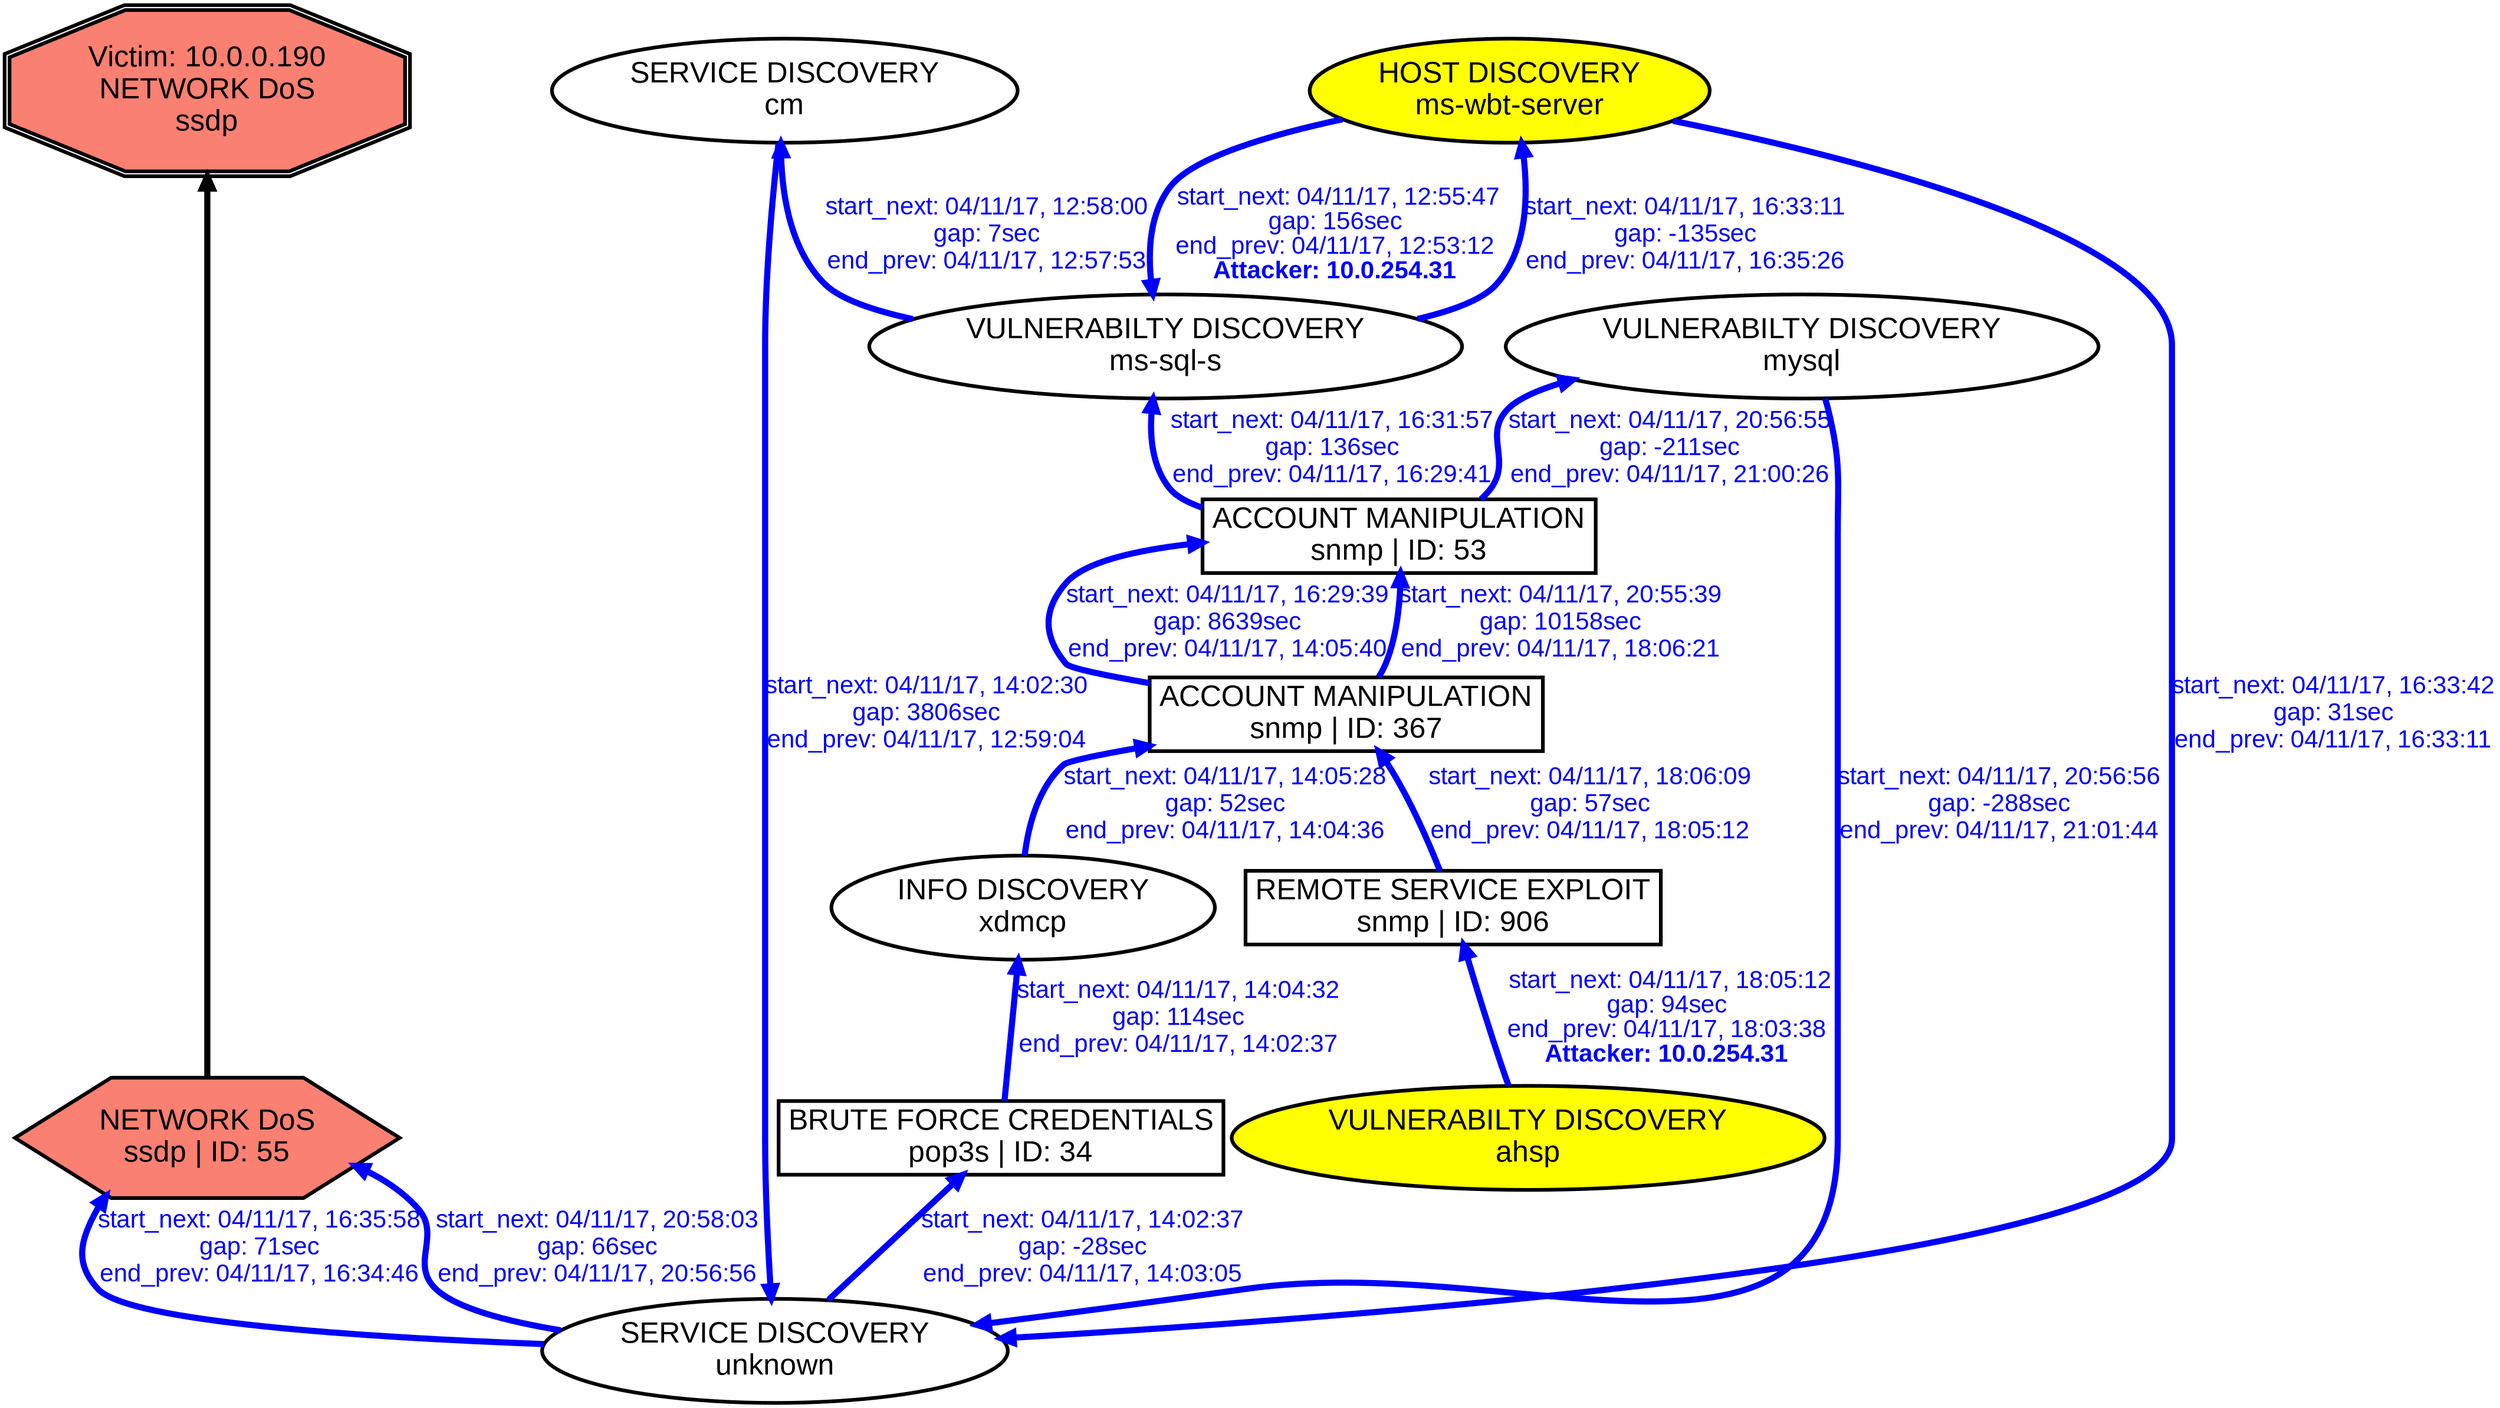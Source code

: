 digraph NETWORKDOSssdp {
rankdir="BT"; 
 graph [ nodesep="0.1", ranksep="0.02"] 
 node [ fontname=Arial, fontsize=24,penwidth=3]; 
 edge [ fontname=Arial, fontsize=20,penwidth=5 ];
"Victim: 10.0.0.190
NETWORK DoS
ssdp" [shape=doubleoctagon, style=filled, fillcolor=salmon];
{ rank = max; "Victim: 10.0.0.190
NETWORK DoS
ssdp"}
"NETWORK DoS
ssdp | ID: 55" -> "Victim: 10.0.0.190
NETWORK DoS
ssdp"
"NETWORK DoS
ssdp | ID: 55" [style=filled, fillcolor= salmon]
{ rank=same; "NETWORK DoS
ssdp | ID: 55"}
"HOST DISCOVERY
ms-wbt-server" [style=filled, fillcolor= yellow]
"HOST DISCOVERY
ms-wbt-server" -> "VULNERABILTY DISCOVERY
ms-sql-s" [ color=blue] [label=<<font color="blue"> start_next: 04/11/17, 12:55:47<br/>gap: 156sec<br/>end_prev: 04/11/17, 12:53:12</font><br/><font color="blue"><b>Attacker: 10.0.254.31</b></font>>]
"VULNERABILTY DISCOVERY
ms-sql-s" -> "SERVICE DISCOVERY
cm" [ label="start_next: 04/11/17, 12:58:00
gap: 7sec
end_prev: 04/11/17, 12:57:53"][ fontcolor="blue" color=blue]
"SERVICE DISCOVERY
cm" -> "SERVICE DISCOVERY
unknown" [ label="start_next: 04/11/17, 14:02:30
gap: 3806sec
end_prev: 04/11/17, 12:59:04"][ fontcolor="blue" color=blue]
"SERVICE DISCOVERY
unknown" -> "BRUTE FORCE CREDENTIALS
pop3s | ID: 34" [ label="start_next: 04/11/17, 14:02:37
gap: -28sec
end_prev: 04/11/17, 14:03:05"][ fontcolor="blue" color=blue]
"BRUTE FORCE CREDENTIALS
pop3s | ID: 34" -> "INFO DISCOVERY
xdmcp" [ label="start_next: 04/11/17, 14:04:32
gap: 114sec
end_prev: 04/11/17, 14:02:37"][ fontcolor="blue" color=blue]
"INFO DISCOVERY
xdmcp" -> "ACCOUNT MANIPULATION
snmp | ID: 367" [ label="start_next: 04/11/17, 14:05:28
gap: 52sec
end_prev: 04/11/17, 14:04:36"][ fontcolor="blue" color=blue]
"ACCOUNT MANIPULATION
snmp | ID: 367" -> "ACCOUNT MANIPULATION
snmp | ID: 53" [ label="start_next: 04/11/17, 16:29:39
gap: 8639sec
end_prev: 04/11/17, 14:05:40"][ fontcolor="blue" color=blue]
"ACCOUNT MANIPULATION
snmp | ID: 53" -> "VULNERABILTY DISCOVERY
ms-sql-s" [ label="start_next: 04/11/17, 16:31:57
gap: 136sec
end_prev: 04/11/17, 16:29:41"][ fontcolor="blue" color=blue]
"VULNERABILTY DISCOVERY
ms-sql-s" -> "HOST DISCOVERY
ms-wbt-server" [ label="start_next: 04/11/17, 16:33:11
gap: -135sec
end_prev: 04/11/17, 16:35:26"][ fontcolor="blue" color=blue]
"HOST DISCOVERY
ms-wbt-server" -> "SERVICE DISCOVERY
unknown" [ label="start_next: 04/11/17, 16:33:42
gap: 31sec
end_prev: 04/11/17, 16:33:11"][ fontcolor="blue" color=blue]
"SERVICE DISCOVERY
unknown" -> "NETWORK DoS
ssdp | ID: 55" [ label="start_next: 04/11/17, 16:35:58
gap: 71sec
end_prev: 04/11/17, 16:34:46"][ fontcolor="blue" color=blue]
"VULNERABILTY DISCOVERY
ahsp" [style=filled, fillcolor= yellow]
"VULNERABILTY DISCOVERY
ahsp" -> "REMOTE SERVICE EXPLOIT
snmp | ID: 906" [ color=blue] [label=<<font color="blue"> start_next: 04/11/17, 18:05:12<br/>gap: 94sec<br/>end_prev: 04/11/17, 18:03:38</font><br/><font color="blue"><b>Attacker: 10.0.254.31</b></font>>]
"REMOTE SERVICE EXPLOIT
snmp | ID: 906" -> "ACCOUNT MANIPULATION
snmp | ID: 367" [ label="start_next: 04/11/17, 18:06:09
gap: 57sec
end_prev: 04/11/17, 18:05:12"][ fontcolor="blue" color=blue]
"ACCOUNT MANIPULATION
snmp | ID: 367" -> "ACCOUNT MANIPULATION
snmp | ID: 53" [ label="start_next: 04/11/17, 20:55:39
gap: 10158sec
end_prev: 04/11/17, 18:06:21"][ fontcolor="blue" color=blue]
"ACCOUNT MANIPULATION
snmp | ID: 53" -> "VULNERABILTY DISCOVERY
mysql" [ label="start_next: 04/11/17, 20:56:55
gap: -211sec
end_prev: 04/11/17, 21:00:26"][ fontcolor="blue" color=blue]
"VULNERABILTY DISCOVERY
mysql" -> "SERVICE DISCOVERY
unknown" [ label="start_next: 04/11/17, 20:56:56
gap: -288sec
end_prev: 04/11/17, 21:01:44"][ fontcolor="blue" color=blue]
"SERVICE DISCOVERY
unknown" -> "NETWORK DoS
ssdp | ID: 55" [ label="start_next: 04/11/17, 20:58:03
gap: 66sec
end_prev: 04/11/17, 20:56:56"][ fontcolor="blue" color=blue]
"HOST DISCOVERY
ms-wbt-server" [shape=oval]
"HOST DISCOVERY
ms-wbt-server" [tooltip="ET SCAN Behavioral Unusually fast Terminal Server Traffic Potential Scan or Infection (Inbound)"]
"VULNERABILTY DISCOVERY
ms-sql-s" [shape=oval]
"VULNERABILTY DISCOVERY
ms-sql-s" [tooltip="ET POLICY Suspicious inbound to mySQL port 3306
ET POLICY Suspicious inbound to mSQL port 4333
ET POLICY Suspicious inbound to MSSQL port 1433
ET POLICY Suspicious inbound to Oracle SQL port 1521
ET POLICY Suspicious inbound to PostgreSQL port 5432"]
"SERVICE DISCOVERY
cm" [shape=oval]
"SERVICE DISCOVERY
cm" [tooltip="ET SCAN Potential VNC Scan 5900-5920"]
"SERVICE DISCOVERY
unknown" [shape=oval]
"SERVICE DISCOVERY
unknown" [tooltip="ET SCAN Potential VNC Scan 5800-5820
ET SCAN Potential VNC Scan 5900-5920
ET SCAN Behavioral Unusual Port 139 traffic Potential Scan or Infection"]
"BRUTE FORCE CREDENTIALS
pop3s | ID: 34" [shape=box]
"BRUTE FORCE CREDENTIALS
pop3s | ID: 34" [tooltip="ET SCAN Rapid POP3S Connections - Possible Brute Force Attack"]
"INFO DISCOVERY
xdmcp" [shape=oval]
"INFO DISCOVERY
xdmcp" [tooltip="GPL RPC xdmcp info query"]
"ACCOUNT MANIPULATION
snmp | ID: 367" [shape=box]
"ACCOUNT MANIPULATION
snmp | ID: 367" [tooltip="GPL SNMP private access udp
GPL SNMP public access udp"]
"ACCOUNT MANIPULATION
snmp | ID: 53" [shape=box]
"ACCOUNT MANIPULATION
snmp | ID: 53" [tooltip="GPL SNMP public access udp"]
"NETWORK DoS
ssdp | ID: 55" [shape=hexagon]
"NETWORK DoS
ssdp | ID: 55" [tooltip="ET DOS Possible SSDP Amplification Scan in Progress"]
"VULNERABILTY DISCOVERY
ahsp" [shape=oval]
"VULNERABILTY DISCOVERY
ahsp" [tooltip="ET POLICY Suspicious inbound to PostgreSQL port 5432
ET POLICY Suspicious inbound to MSSQL port 1433
ET POLICY Suspicious inbound to mySQL port 3306
ET POLICY Suspicious inbound to mSQL port 4333"]
"REMOTE SERVICE EXPLOIT
snmp | ID: 906" [shape=box]
"REMOTE SERVICE EXPLOIT
snmp | ID: 906" [tooltip="ET SNMP Samsung Printer SNMP Hardcode RW Community String"]
"VULNERABILTY DISCOVERY
mysql" [shape=oval]
"VULNERABILTY DISCOVERY
mysql" [tooltip="ET POLICY Suspicious inbound to mySQL port 3306
ET POLICY Suspicious inbound to mSQL port 4333
ET POLICY Suspicious inbound to MSSQL port 1433
ET POLICY Suspicious inbound to Oracle SQL port 1521
ET POLICY Suspicious inbound to PostgreSQL port 5432"]
}
